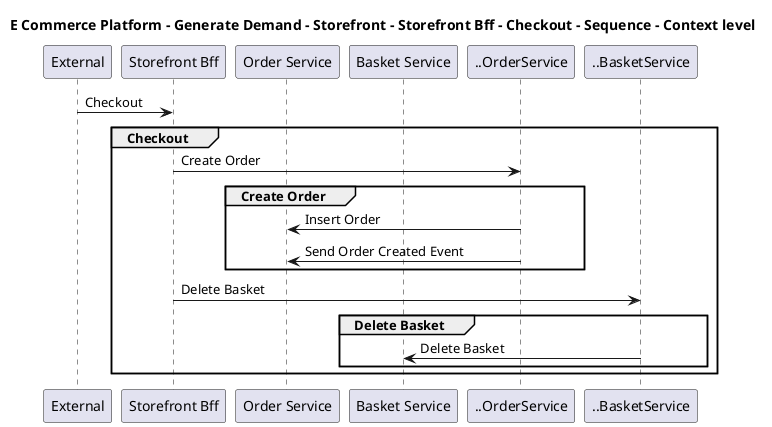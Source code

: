 @startuml

title E Commerce Platform - Generate Demand - Storefront - Storefront Bff - Checkout - Sequence - Context level

participant "External" as C4InterFlow.SoftwareSystems.ExternalSystem
participant "Storefront Bff" as ECommercePlatform.GenerateDemand.Storefront.SoftwareSystems.StorefrontBff
participant "Order Service" as ECommercePlatform.GenerateDemand.OrderManagement.SoftwareSystems.OrderService
participant "Basket Service" as ECommercePlatform.GenerateDemand.Basket.SoftwareSystems.BasketService

C4InterFlow.SoftwareSystems.ExternalSystem -> ECommercePlatform.GenerateDemand.Storefront.SoftwareSystems.StorefrontBff : Checkout
group Checkout
ECommercePlatform.GenerateDemand.Storefront.SoftwareSystems.StorefrontBff -> ..OrderService : Create Order
group Create Order
..OrderService -> ECommercePlatform.GenerateDemand.OrderManagement.SoftwareSystems.OrderService : Insert Order
..OrderService -> ECommercePlatform.GenerateDemand.OrderManagement.SoftwareSystems.OrderService : Send Order Created Event
end
ECommercePlatform.GenerateDemand.Storefront.SoftwareSystems.StorefrontBff -> ..BasketService : Delete Basket
group Delete Basket
..BasketService -> ECommercePlatform.GenerateDemand.Basket.SoftwareSystems.BasketService : Delete Basket
end
end


@enduml
